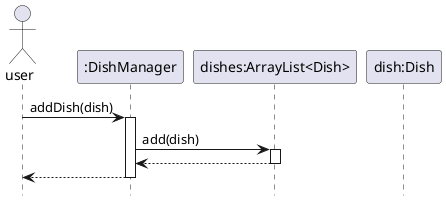 @startuml
'https://plantuml.com/sequence-diagram

hide footbox

actor user
participant ":DishManager" as dishmanager
participant "dishes:ArrayList<Dish>" as dishes
participant "dish:Dish" as dish

user -> dishmanager: addDish(dish)
activate dishmanager
dishmanager -> dishes: add(dish)
activate dishes
dishes --> dishmanager
deactivate dishes
dishmanager --> user
deactivate dishmanager

@enduml